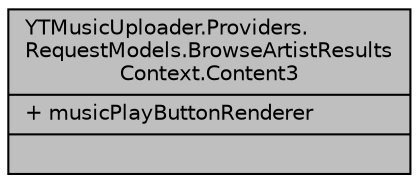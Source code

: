 digraph "YTMusicUploader.Providers.RequestModels.BrowseArtistResultsContext.Content3"
{
 // LATEX_PDF_SIZE
  edge [fontname="Helvetica",fontsize="10",labelfontname="Helvetica",labelfontsize="10"];
  node [fontname="Helvetica",fontsize="10",shape=record];
  Node1 [label="{YTMusicUploader.Providers.\lRequestModels.BrowseArtistResults\lContext.Content3\n|+ musicPlayButtonRenderer\l|}",height=0.2,width=0.4,color="black", fillcolor="grey75", style="filled", fontcolor="black",tooltip=" "];
}
